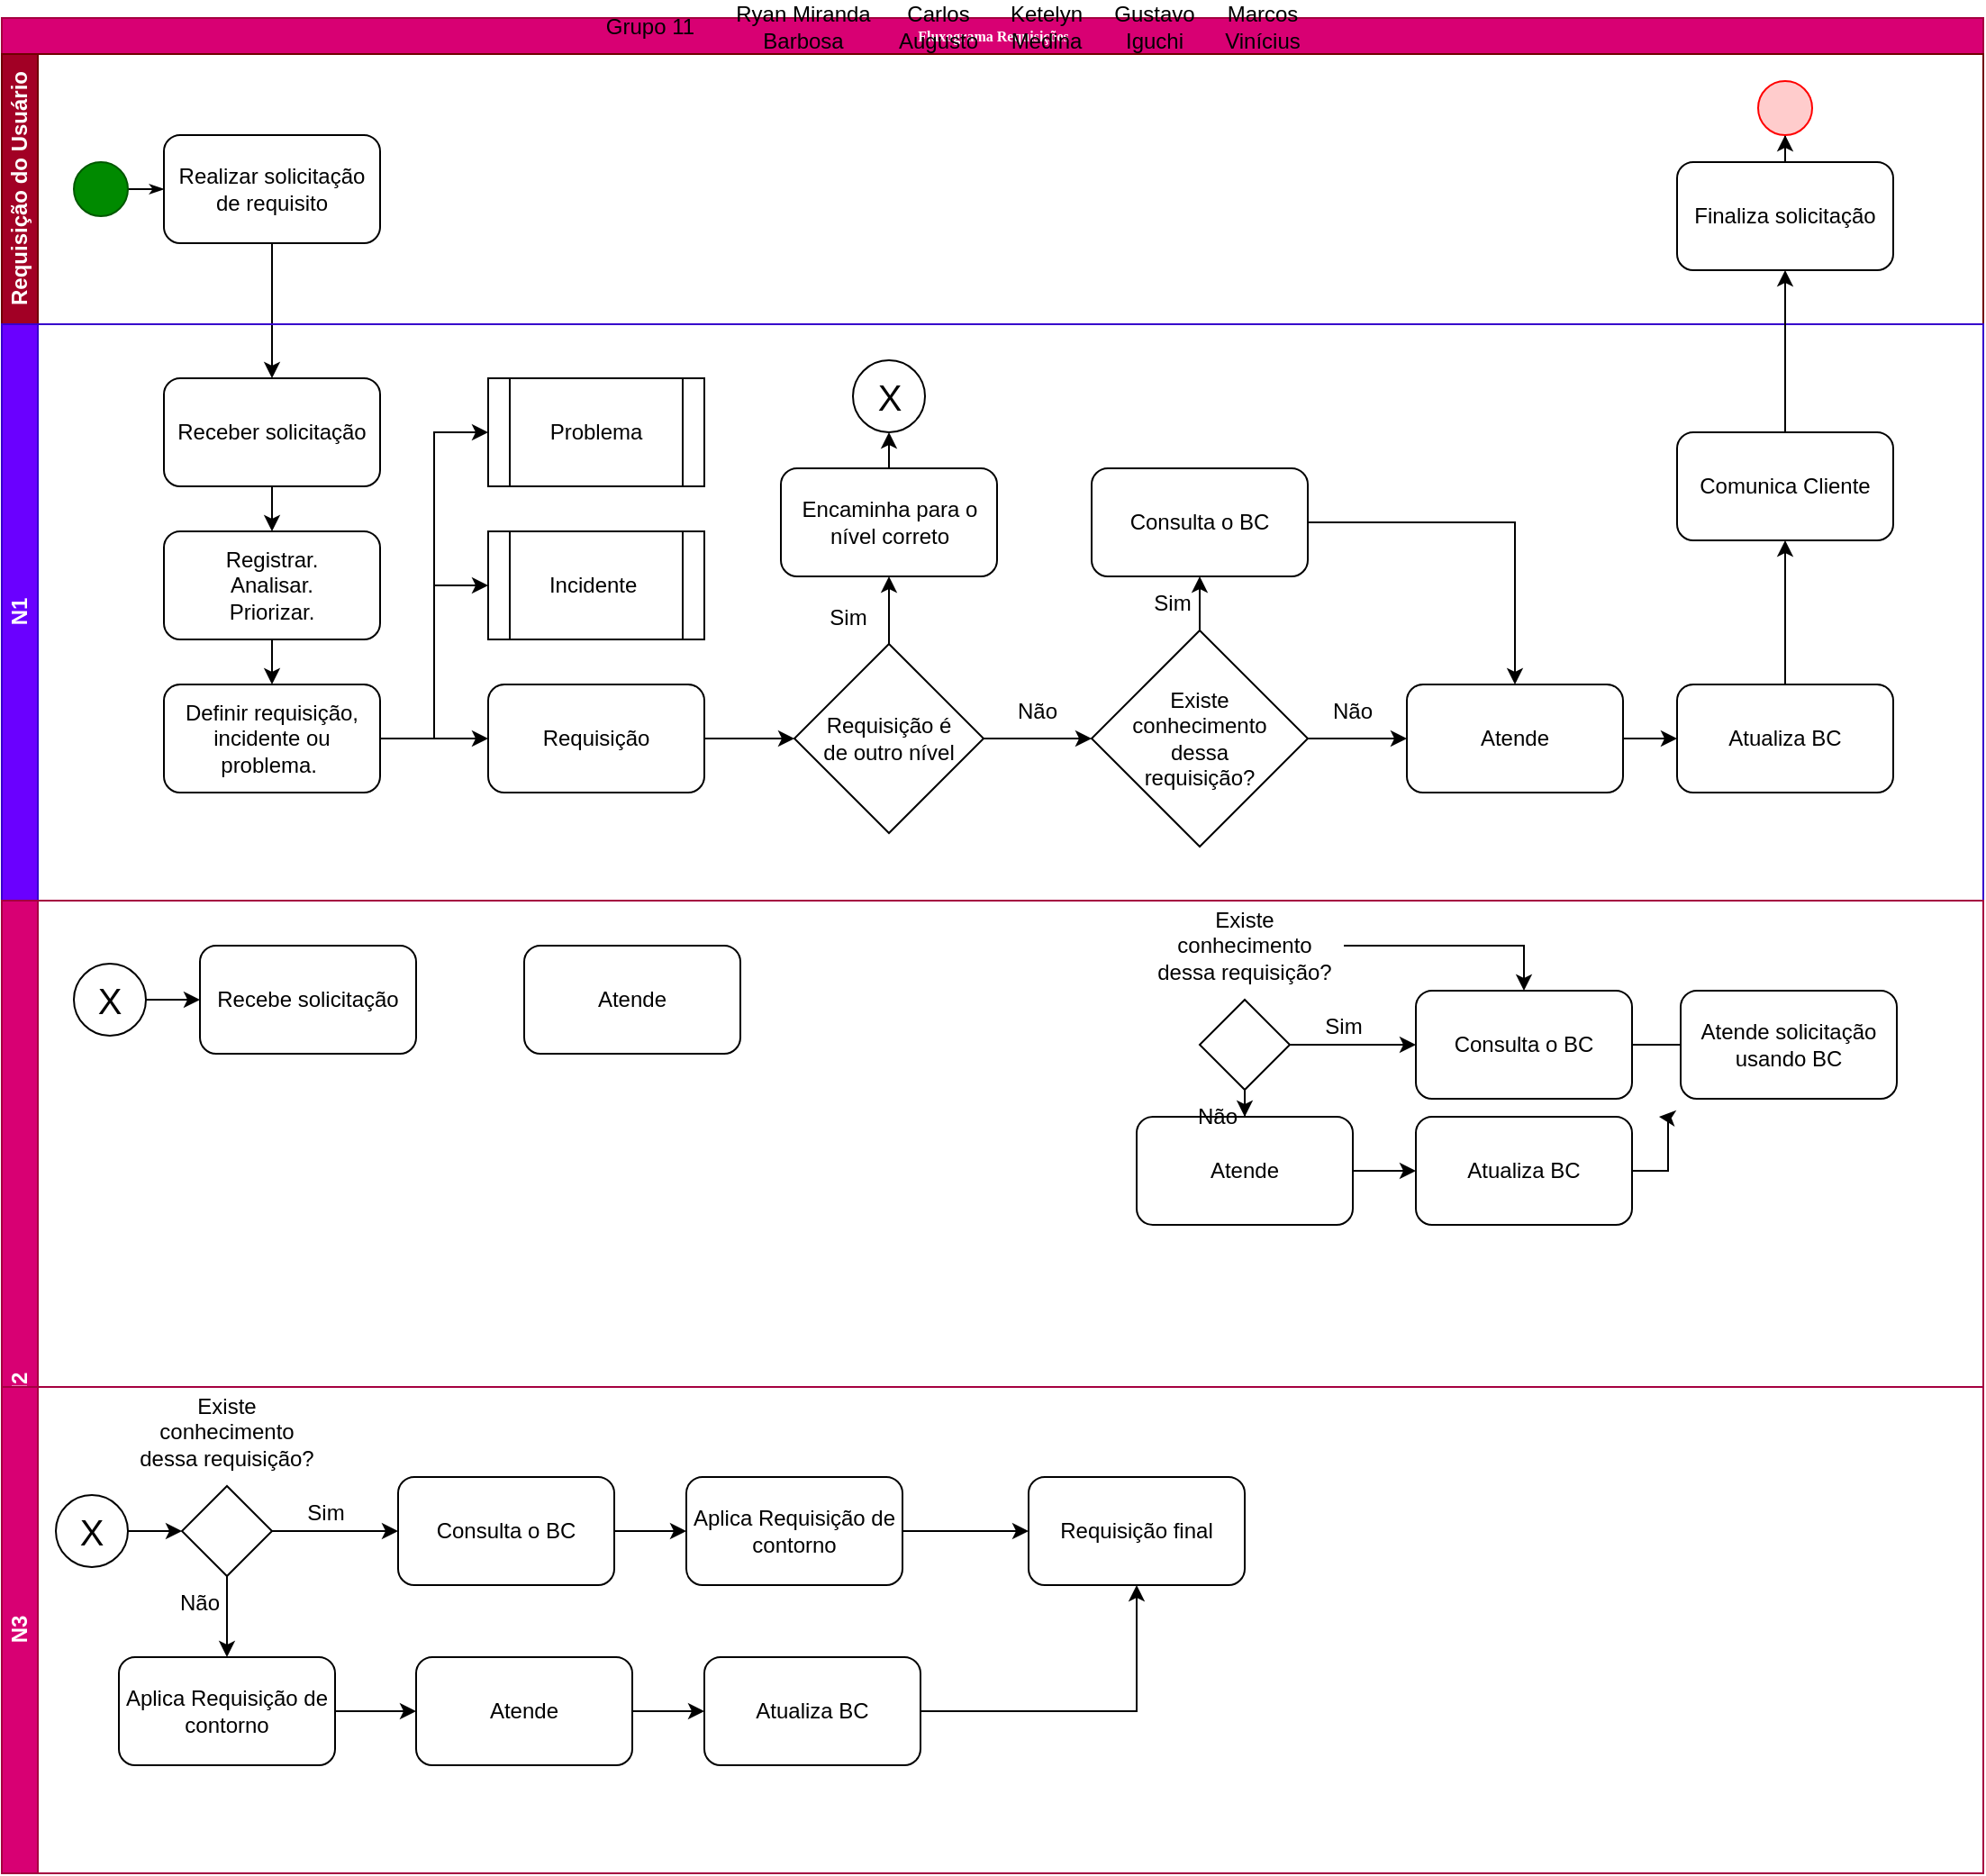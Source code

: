 <mxfile version="22.1.7" type="onedrive">
  <diagram name="Page-1" id="c7488fd3-1785-93aa-aadb-54a6760d102a">
    <mxGraphModel dx="1865" dy="1238" grid="1" gridSize="10" guides="1" tooltips="1" connect="1" arrows="1" fold="1" page="1" pageScale="1" pageWidth="1100" pageHeight="850" background="none" math="0" shadow="0">
      <root>
        <mxCell id="0" />
        <mxCell id="1" parent="0" />
        <mxCell id="2b4e8129b02d487f-1" value="Fluxograma&amp;nbsp;Requisições " style="swimlane;html=1;childLayout=stackLayout;horizontal=1;startSize=20;horizontalStack=0;rounded=0;shadow=0;labelBackgroundColor=none;strokeWidth=1;fontFamily=Verdana;fontSize=8;align=center;fillColor=#d80073;strokeColor=#A50040;fontColor=#ffffff;" parent="1" vertex="1">
          <mxGeometry x="-320" y="-830" width="1100" height="1030" as="geometry">
            <mxRectangle x="180" y="70" width="60" height="20" as="alternateBounds" />
          </mxGeometry>
        </mxCell>
        <mxCell id="2b4e8129b02d487f-2" value="Requisição do Usuário" style="swimlane;html=1;startSize=20;horizontal=0;fillColor=#a20025;fontColor=#ffffff;strokeColor=#6F0000;" parent="2b4e8129b02d487f-1" vertex="1">
          <mxGeometry y="20" width="1100" height="150" as="geometry" />
        </mxCell>
        <mxCell id="2b4e8129b02d487f-18" style="edgeStyle=orthogonalEdgeStyle;rounded=0;html=1;labelBackgroundColor=none;startArrow=none;startFill=0;startSize=5;endArrow=classicThin;endFill=1;endSize=5;jettySize=auto;orthogonalLoop=1;strokeWidth=1;fontFamily=Verdana;fontSize=8" parent="2b4e8129b02d487f-2" source="2b4e8129b02d487f-5" edge="1">
          <mxGeometry relative="1" as="geometry">
            <mxPoint x="90.0" y="75.0" as="targetPoint" />
          </mxGeometry>
        </mxCell>
        <mxCell id="2b4e8129b02d487f-5" value="" style="ellipse;whiteSpace=wrap;html=1;rounded=0;shadow=0;labelBackgroundColor=none;strokeWidth=1;fontFamily=Verdana;fontSize=8;align=center;fillColor=#008a00;strokeColor=#005700;fontColor=#ffffff;" parent="2b4e8129b02d487f-2" vertex="1">
          <mxGeometry x="40" y="60" width="30" height="30" as="geometry" />
        </mxCell>
        <mxCell id="vjjzR6SspAhX7g16NQRn-37" value="Realizar solicitação de requisito" style="rounded=1;whiteSpace=wrap;html=1;" parent="2b4e8129b02d487f-2" vertex="1">
          <mxGeometry x="90" y="45" width="120" height="60" as="geometry" />
        </mxCell>
        <mxCell id="ur2h0-PqVUXsRNQ7MQ-a-67" style="edgeStyle=orthogonalEdgeStyle;rounded=0;orthogonalLoop=1;jettySize=auto;html=1;entryX=0.5;entryY=1;entryDx=0;entryDy=0;" edge="1" parent="2b4e8129b02d487f-2" source="vjjzR6SspAhX7g16NQRn-81" target="vjjzR6SspAhX7g16NQRn-85">
          <mxGeometry relative="1" as="geometry" />
        </mxCell>
        <mxCell id="vjjzR6SspAhX7g16NQRn-81" value="Finaliza solicitação" style="rounded=1;whiteSpace=wrap;html=1;" parent="2b4e8129b02d487f-2" vertex="1">
          <mxGeometry x="930" y="60" width="120" height="60" as="geometry" />
        </mxCell>
        <mxCell id="vjjzR6SspAhX7g16NQRn-85" value="" style="ellipse;whiteSpace=wrap;html=1;rounded=0;shadow=0;labelBackgroundColor=none;strokeWidth=1;fontFamily=Verdana;fontSize=8;align=center;fillColor=#FFCCCC;strokeColor=#ff0000;fontColor=#ffffff;" parent="2b4e8129b02d487f-2" vertex="1">
          <mxGeometry x="975" y="15" width="30" height="30" as="geometry" />
        </mxCell>
        <mxCell id="vjjzR6SspAhX7g16NQRn-59" style="edgeStyle=orthogonalEdgeStyle;rounded=0;orthogonalLoop=1;jettySize=auto;html=1;exitX=0.5;exitY=1;exitDx=0;exitDy=0;entryX=0.5;entryY=0;entryDx=0;entryDy=0;" parent="2b4e8129b02d487f-1" source="vjjzR6SspAhX7g16NQRn-37" target="vjjzR6SspAhX7g16NQRn-58" edge="1">
          <mxGeometry relative="1" as="geometry" />
        </mxCell>
        <mxCell id="2b4e8129b02d487f-3" value="N1" style="swimlane;html=1;startSize=20;horizontal=0;fillColor=#6a00ff;fontColor=#ffffff;strokeColor=#3700CC;" parent="2b4e8129b02d487f-1" vertex="1">
          <mxGeometry y="170" width="1100" height="320" as="geometry" />
        </mxCell>
        <mxCell id="ur2h0-PqVUXsRNQ7MQ-a-5" style="edgeStyle=orthogonalEdgeStyle;rounded=0;orthogonalLoop=1;jettySize=auto;html=1;entryX=0.5;entryY=0;entryDx=0;entryDy=0;" edge="1" parent="2b4e8129b02d487f-3" source="vjjzR6SspAhX7g16NQRn-58" target="ur2h0-PqVUXsRNQ7MQ-a-3">
          <mxGeometry relative="1" as="geometry" />
        </mxCell>
        <mxCell id="vjjzR6SspAhX7g16NQRn-58" value="Receber solicitação" style="rounded=1;whiteSpace=wrap;html=1;" parent="2b4e8129b02d487f-3" vertex="1">
          <mxGeometry x="90" y="30" width="120" height="60" as="geometry" />
        </mxCell>
        <mxCell id="vjjzR6SspAhX7g16NQRn-79" value="Sim" style="text;html=1;strokeColor=none;fillColor=none;align=center;verticalAlign=middle;whiteSpace=wrap;rounded=0;" parent="2b4e8129b02d487f-3" vertex="1">
          <mxGeometry x="440" y="147.5" width="60" height="30" as="geometry" />
        </mxCell>
        <mxCell id="ur2h0-PqVUXsRNQ7MQ-a-23" style="edgeStyle=orthogonalEdgeStyle;rounded=0;orthogonalLoop=1;jettySize=auto;html=1;entryX=0.5;entryY=1;entryDx=0;entryDy=0;" edge="1" parent="2b4e8129b02d487f-3" source="vjjzR6SspAhX7g16NQRn-106" target="vjjzR6SspAhX7g16NQRn-108">
          <mxGeometry relative="1" as="geometry" />
        </mxCell>
        <mxCell id="ur2h0-PqVUXsRNQ7MQ-a-24" style="edgeStyle=orthogonalEdgeStyle;rounded=0;orthogonalLoop=1;jettySize=auto;html=1;entryX=0;entryY=0.5;entryDx=0;entryDy=0;" edge="1" parent="2b4e8129b02d487f-3" source="vjjzR6SspAhX7g16NQRn-106" target="vjjzR6SspAhX7g16NQRn-147">
          <mxGeometry relative="1" as="geometry" />
        </mxCell>
        <mxCell id="vjjzR6SspAhX7g16NQRn-106" value="Requisição é&lt;br&gt;de outro nível" style="rhombus;whiteSpace=wrap;html=1;" parent="2b4e8129b02d487f-3" vertex="1">
          <mxGeometry x="440" y="177.5" width="105" height="105" as="geometry" />
        </mxCell>
        <mxCell id="ur2h0-PqVUXsRNQ7MQ-a-95" style="edgeStyle=orthogonalEdgeStyle;rounded=0;orthogonalLoop=1;jettySize=auto;html=1;exitX=0.5;exitY=0;exitDx=0;exitDy=0;entryX=0.5;entryY=1;entryDx=0;entryDy=0;" edge="1" parent="2b4e8129b02d487f-3" source="vjjzR6SspAhX7g16NQRn-108" target="vjjzR6SspAhX7g16NQRn-203">
          <mxGeometry relative="1" as="geometry" />
        </mxCell>
        <mxCell id="vjjzR6SspAhX7g16NQRn-108" value="Encaminha para o nível correto" style="rounded=1;whiteSpace=wrap;html=1;" parent="2b4e8129b02d487f-3" vertex="1">
          <mxGeometry x="432.5" y="80" width="120" height="60" as="geometry" />
        </mxCell>
        <mxCell id="vjjzR6SspAhX7g16NQRn-128" value="Não" style="text;html=1;strokeColor=none;fillColor=none;align=center;verticalAlign=middle;whiteSpace=wrap;rounded=0;" parent="2b4e8129b02d487f-3" vertex="1">
          <mxGeometry x="545" y="200" width="60" height="30" as="geometry" />
        </mxCell>
        <mxCell id="ur2h0-PqVUXsRNQ7MQ-a-25" style="edgeStyle=orthogonalEdgeStyle;rounded=0;orthogonalLoop=1;jettySize=auto;html=1;entryX=0;entryY=0.5;entryDx=0;entryDy=0;" edge="1" parent="2b4e8129b02d487f-3" source="vjjzR6SspAhX7g16NQRn-147" target="vjjzR6SspAhX7g16NQRn-185">
          <mxGeometry relative="1" as="geometry" />
        </mxCell>
        <mxCell id="ur2h0-PqVUXsRNQ7MQ-a-27" style="edgeStyle=orthogonalEdgeStyle;rounded=0;orthogonalLoop=1;jettySize=auto;html=1;entryX=0.5;entryY=1;entryDx=0;entryDy=0;" edge="1" parent="2b4e8129b02d487f-3" source="vjjzR6SspAhX7g16NQRn-147" target="vjjzR6SspAhX7g16NQRn-189">
          <mxGeometry relative="1" as="geometry" />
        </mxCell>
        <mxCell id="vjjzR6SspAhX7g16NQRn-147" value="Existe&lt;br&gt;conhecimento&lt;br&gt;dessa&lt;br&gt;requisição?" style="rhombus;whiteSpace=wrap;html=1;" parent="2b4e8129b02d487f-3" vertex="1">
          <mxGeometry x="605" y="170" width="120" height="120" as="geometry" />
        </mxCell>
        <mxCell id="ur2h0-PqVUXsRNQ7MQ-a-62" style="edgeStyle=orthogonalEdgeStyle;rounded=0;orthogonalLoop=1;jettySize=auto;html=1;entryX=0;entryY=0.5;entryDx=0;entryDy=0;" edge="1" parent="2b4e8129b02d487f-3" source="vjjzR6SspAhX7g16NQRn-185" target="vjjzR6SspAhX7g16NQRn-187">
          <mxGeometry relative="1" as="geometry" />
        </mxCell>
        <mxCell id="vjjzR6SspAhX7g16NQRn-185" value="Atende" style="rounded=1;whiteSpace=wrap;html=1;" parent="2b4e8129b02d487f-3" vertex="1">
          <mxGeometry x="780" y="200" width="120" height="60" as="geometry" />
        </mxCell>
        <mxCell id="ur2h0-PqVUXsRNQ7MQ-a-64" value="" style="edgeStyle=orthogonalEdgeStyle;rounded=0;orthogonalLoop=1;jettySize=auto;html=1;" edge="1" parent="2b4e8129b02d487f-3" source="vjjzR6SspAhX7g16NQRn-187" target="ur2h0-PqVUXsRNQ7MQ-a-63">
          <mxGeometry relative="1" as="geometry" />
        </mxCell>
        <mxCell id="vjjzR6SspAhX7g16NQRn-187" value="Atualiza BC" style="rounded=1;whiteSpace=wrap;html=1;" parent="2b4e8129b02d487f-3" vertex="1">
          <mxGeometry x="930" y="200" width="120" height="60" as="geometry" />
        </mxCell>
        <mxCell id="ur2h0-PqVUXsRNQ7MQ-a-58" style="edgeStyle=orthogonalEdgeStyle;rounded=0;orthogonalLoop=1;jettySize=auto;html=1;entryX=0.5;entryY=0;entryDx=0;entryDy=0;" edge="1" parent="2b4e8129b02d487f-3" source="vjjzR6SspAhX7g16NQRn-189" target="vjjzR6SspAhX7g16NQRn-185">
          <mxGeometry relative="1" as="geometry" />
        </mxCell>
        <mxCell id="vjjzR6SspAhX7g16NQRn-189" value="Consulta o BC" style="rounded=1;whiteSpace=wrap;html=1;" parent="2b4e8129b02d487f-3" vertex="1">
          <mxGeometry x="605" y="80" width="120" height="60" as="geometry" />
        </mxCell>
        <mxCell id="ur2h0-PqVUXsRNQ7MQ-a-12" style="edgeStyle=orthogonalEdgeStyle;rounded=0;orthogonalLoop=1;jettySize=auto;html=1;entryX=0.5;entryY=0;entryDx=0;entryDy=0;" edge="1" parent="2b4e8129b02d487f-3" source="ur2h0-PqVUXsRNQ7MQ-a-3" target="ur2h0-PqVUXsRNQ7MQ-a-7">
          <mxGeometry relative="1" as="geometry" />
        </mxCell>
        <mxCell id="ur2h0-PqVUXsRNQ7MQ-a-3" value="Registrar.&lt;br&gt;Analisar.&lt;br&gt;Priorizar." style="rounded=1;whiteSpace=wrap;html=1;" vertex="1" parent="2b4e8129b02d487f-3">
          <mxGeometry x="90" y="115" width="120" height="60" as="geometry" />
        </mxCell>
        <mxCell id="ur2h0-PqVUXsRNQ7MQ-a-17" value="" style="edgeStyle=orthogonalEdgeStyle;rounded=0;orthogonalLoop=1;jettySize=auto;html=1;" edge="1" parent="2b4e8129b02d487f-3" source="ur2h0-PqVUXsRNQ7MQ-a-7" target="ur2h0-PqVUXsRNQ7MQ-a-16">
          <mxGeometry relative="1" as="geometry" />
        </mxCell>
        <mxCell id="ur2h0-PqVUXsRNQ7MQ-a-18" style="edgeStyle=orthogonalEdgeStyle;rounded=0;orthogonalLoop=1;jettySize=auto;html=1;exitX=1;exitY=0.5;exitDx=0;exitDy=0;entryX=0;entryY=0.5;entryDx=0;entryDy=0;" edge="1" parent="2b4e8129b02d487f-3" source="ur2h0-PqVUXsRNQ7MQ-a-7" target="ur2h0-PqVUXsRNQ7MQ-a-14">
          <mxGeometry relative="1" as="geometry" />
        </mxCell>
        <mxCell id="ur2h0-PqVUXsRNQ7MQ-a-20" style="edgeStyle=orthogonalEdgeStyle;rounded=0;orthogonalLoop=1;jettySize=auto;html=1;entryX=0;entryY=0.5;entryDx=0;entryDy=0;" edge="1" parent="2b4e8129b02d487f-3" source="ur2h0-PqVUXsRNQ7MQ-a-7" target="ur2h0-PqVUXsRNQ7MQ-a-13">
          <mxGeometry relative="1" as="geometry" />
        </mxCell>
        <mxCell id="ur2h0-PqVUXsRNQ7MQ-a-7" value="Definir requisição, incidente ou problema.&amp;nbsp;" style="rounded=1;whiteSpace=wrap;html=1;" vertex="1" parent="2b4e8129b02d487f-3">
          <mxGeometry x="90" y="200" width="120" height="60" as="geometry" />
        </mxCell>
        <mxCell id="ur2h0-PqVUXsRNQ7MQ-a-13" value="Problema" style="shape=process;whiteSpace=wrap;html=1;backgroundOutline=1;" vertex="1" parent="2b4e8129b02d487f-3">
          <mxGeometry x="270" y="30" width="120" height="60" as="geometry" />
        </mxCell>
        <mxCell id="ur2h0-PqVUXsRNQ7MQ-a-14" value="Incidente&amp;nbsp;" style="shape=process;whiteSpace=wrap;html=1;backgroundOutline=1;" vertex="1" parent="2b4e8129b02d487f-3">
          <mxGeometry x="270" y="115" width="120" height="60" as="geometry" />
        </mxCell>
        <mxCell id="ur2h0-PqVUXsRNQ7MQ-a-21" style="edgeStyle=orthogonalEdgeStyle;rounded=0;orthogonalLoop=1;jettySize=auto;html=1;entryX=0;entryY=0.5;entryDx=0;entryDy=0;" edge="1" parent="2b4e8129b02d487f-3" source="ur2h0-PqVUXsRNQ7MQ-a-16" target="vjjzR6SspAhX7g16NQRn-106">
          <mxGeometry relative="1" as="geometry" />
        </mxCell>
        <mxCell id="ur2h0-PqVUXsRNQ7MQ-a-16" value="Requisição" style="whiteSpace=wrap;html=1;rounded=1;" vertex="1" parent="2b4e8129b02d487f-3">
          <mxGeometry x="270" y="200" width="120" height="60" as="geometry" />
        </mxCell>
        <mxCell id="ur2h0-PqVUXsRNQ7MQ-a-26" value="Sim" style="text;html=1;strokeColor=none;fillColor=none;align=center;verticalAlign=middle;whiteSpace=wrap;rounded=0;" vertex="1" parent="2b4e8129b02d487f-3">
          <mxGeometry x="620" y="140" width="60" height="30" as="geometry" />
        </mxCell>
        <mxCell id="ur2h0-PqVUXsRNQ7MQ-a-55" value="Não" style="text;html=1;strokeColor=none;fillColor=none;align=center;verticalAlign=middle;whiteSpace=wrap;rounded=0;" vertex="1" parent="2b4e8129b02d487f-3">
          <mxGeometry x="720" y="200" width="60" height="30" as="geometry" />
        </mxCell>
        <mxCell id="ur2h0-PqVUXsRNQ7MQ-a-63" value="Comunica Cliente" style="whiteSpace=wrap;html=1;rounded=1;" vertex="1" parent="2b4e8129b02d487f-3">
          <mxGeometry x="930" y="60" width="120" height="60" as="geometry" />
        </mxCell>
        <mxCell id="vjjzR6SspAhX7g16NQRn-203" value="&lt;font style=&quot;font-size: 20px;&quot;&gt;X&lt;/font&gt;" style="ellipse;whiteSpace=wrap;html=1;aspect=fixed;" parent="2b4e8129b02d487f-3" vertex="1">
          <mxGeometry x="472.5" y="20" width="40" height="40" as="geometry" />
        </mxCell>
        <mxCell id="2b4e8129b02d487f-4" value="N2" style="swimlane;html=1;startSize=20;horizontal=0;fillColor=#d80073;fontColor=#ffffff;strokeColor=#A50040;" parent="2b4e8129b02d487f-1" vertex="1">
          <mxGeometry y="490" width="1100" height="540" as="geometry" />
        </mxCell>
        <mxCell id="vjjzR6SspAhX7g16NQRn-225" style="edgeStyle=orthogonalEdgeStyle;rounded=0;orthogonalLoop=1;jettySize=auto;html=1;entryX=0;entryY=0.5;entryDx=0;entryDy=0;" parent="2b4e8129b02d487f-4" source="vjjzR6SspAhX7g16NQRn-213" target="vjjzR6SspAhX7g16NQRn-217" edge="1">
          <mxGeometry relative="1" as="geometry" />
        </mxCell>
        <mxCell id="vjjzR6SspAhX7g16NQRn-226" style="edgeStyle=orthogonalEdgeStyle;rounded=0;orthogonalLoop=1;jettySize=auto;html=1;entryX=0.5;entryY=0;entryDx=0;entryDy=0;" parent="2b4e8129b02d487f-4" source="vjjzR6SspAhX7g16NQRn-213" target="vjjzR6SspAhX7g16NQRn-216" edge="1">
          <mxGeometry relative="1" as="geometry" />
        </mxCell>
        <mxCell id="vjjzR6SspAhX7g16NQRn-213" value="" style="rhombus;whiteSpace=wrap;html=1;" parent="2b4e8129b02d487f-4" vertex="1">
          <mxGeometry x="665" y="55" width="50" height="50" as="geometry" />
        </mxCell>
        <mxCell id="ur2h0-PqVUXsRNQ7MQ-a-68" value="" style="edgeStyle=orthogonalEdgeStyle;rounded=0;orthogonalLoop=1;jettySize=auto;html=1;" edge="1" parent="2b4e8129b02d487f-4" source="vjjzR6SspAhX7g16NQRn-215" target="vjjzR6SspAhX7g16NQRn-217">
          <mxGeometry relative="1" as="geometry" />
        </mxCell>
        <mxCell id="vjjzR6SspAhX7g16NQRn-215" value="Existe conhecimento dessa requisição?&lt;br&gt;" style="text;html=1;strokeColor=none;fillColor=none;align=center;verticalAlign=middle;whiteSpace=wrap;rounded=0;" parent="2b4e8129b02d487f-4" vertex="1">
          <mxGeometry x="635" y="10" width="110" height="30" as="geometry" />
        </mxCell>
        <mxCell id="vjjzR6SspAhX7g16NQRn-223" style="edgeStyle=orthogonalEdgeStyle;rounded=0;orthogonalLoop=1;jettySize=auto;html=1;entryX=0;entryY=0.5;entryDx=0;entryDy=0;" parent="2b4e8129b02d487f-4" source="vjjzR6SspAhX7g16NQRn-216" target="vjjzR6SspAhX7g16NQRn-220" edge="1">
          <mxGeometry relative="1" as="geometry" />
        </mxCell>
        <mxCell id="vjjzR6SspAhX7g16NQRn-216" value="Atende" style="rounded=1;whiteSpace=wrap;html=1;" parent="2b4e8129b02d487f-4" vertex="1">
          <mxGeometry x="630" y="120" width="120" height="60" as="geometry" />
        </mxCell>
        <mxCell id="vjjzR6SspAhX7g16NQRn-224" style="edgeStyle=orthogonalEdgeStyle;rounded=0;orthogonalLoop=1;jettySize=auto;html=1;entryX=0;entryY=0.5;entryDx=0;entryDy=0;" parent="2b4e8129b02d487f-4" source="vjjzR6SspAhX7g16NQRn-217" edge="1">
          <mxGeometry relative="1" as="geometry">
            <mxPoint x="945" y="80" as="targetPoint" />
          </mxGeometry>
        </mxCell>
        <mxCell id="vjjzR6SspAhX7g16NQRn-217" value="Consulta o BC" style="rounded=1;whiteSpace=wrap;html=1;" parent="2b4e8129b02d487f-4" vertex="1">
          <mxGeometry x="785" y="50" width="120" height="60" as="geometry" />
        </mxCell>
        <mxCell id="vjjzR6SspAhX7g16NQRn-218" value="Atende solicitação usando BC" style="rounded=1;whiteSpace=wrap;html=1;" parent="2b4e8129b02d487f-4" vertex="1">
          <mxGeometry x="932" y="50" width="120" height="60" as="geometry" />
        </mxCell>
        <mxCell id="ur2h0-PqVUXsRNQ7MQ-a-90" style="edgeStyle=orthogonalEdgeStyle;rounded=0;orthogonalLoop=1;jettySize=auto;html=1;" edge="1" parent="2b4e8129b02d487f-4" source="vjjzR6SspAhX7g16NQRn-220">
          <mxGeometry relative="1" as="geometry">
            <mxPoint x="920" y="120" as="targetPoint" />
          </mxGeometry>
        </mxCell>
        <mxCell id="vjjzR6SspAhX7g16NQRn-220" value="Atualiza BC" style="rounded=1;whiteSpace=wrap;html=1;" parent="2b4e8129b02d487f-4" vertex="1">
          <mxGeometry x="785" y="120" width="120" height="60" as="geometry" />
        </mxCell>
        <mxCell id="vjjzR6SspAhX7g16NQRn-227" value="Sim" style="text;html=1;strokeColor=none;fillColor=none;align=center;verticalAlign=middle;whiteSpace=wrap;rounded=0;" parent="2b4e8129b02d487f-4" vertex="1">
          <mxGeometry x="715" y="55" width="60" height="30" as="geometry" />
        </mxCell>
        <mxCell id="vjjzR6SspAhX7g16NQRn-228" value="Não" style="text;html=1;strokeColor=none;fillColor=none;align=center;verticalAlign=middle;whiteSpace=wrap;rounded=0;" parent="2b4e8129b02d487f-4" vertex="1">
          <mxGeometry x="645" y="105" width="60" height="30" as="geometry" />
        </mxCell>
        <mxCell id="WL2loHngfLVMSbmiMG4r-16" value="Recebe solicitação" style="rounded=1;whiteSpace=wrap;html=1;" parent="2b4e8129b02d487f-4" vertex="1">
          <mxGeometry x="110" y="25" width="120" height="60" as="geometry" />
        </mxCell>
        <mxCell id="WL2loHngfLVMSbmiMG4r-1" value="N3" style="swimlane;html=1;startSize=20;horizontal=0;fillColor=#d80073;fontColor=#ffffff;strokeColor=#A50040;" parent="2b4e8129b02d487f-4" vertex="1">
          <mxGeometry y="270" width="1100" height="270" as="geometry" />
        </mxCell>
        <mxCell id="WL2loHngfLVMSbmiMG4r-2" style="edgeStyle=orthogonalEdgeStyle;rounded=0;orthogonalLoop=1;jettySize=auto;html=1;entryX=0;entryY=0.5;entryDx=0;entryDy=0;" parent="WL2loHngfLVMSbmiMG4r-1" source="WL2loHngfLVMSbmiMG4r-3" target="WL2loHngfLVMSbmiMG4r-6" edge="1">
          <mxGeometry relative="1" as="geometry" />
        </mxCell>
        <mxCell id="WL2loHngfLVMSbmiMG4r-3" value="&lt;font style=&quot;font-size: 20px;&quot;&gt;X&lt;/font&gt;" style="ellipse;whiteSpace=wrap;html=1;aspect=fixed;" parent="WL2loHngfLVMSbmiMG4r-1" vertex="1">
          <mxGeometry x="30" y="60" width="40" height="40" as="geometry" />
        </mxCell>
        <mxCell id="WL2loHngfLVMSbmiMG4r-4" style="edgeStyle=orthogonalEdgeStyle;rounded=0;orthogonalLoop=1;jettySize=auto;html=1;entryX=0;entryY=0.5;entryDx=0;entryDy=0;" parent="WL2loHngfLVMSbmiMG4r-1" source="WL2loHngfLVMSbmiMG4r-6" target="WL2loHngfLVMSbmiMG4r-11" edge="1">
          <mxGeometry relative="1" as="geometry" />
        </mxCell>
        <mxCell id="WL2loHngfLVMSbmiMG4r-34" style="edgeStyle=orthogonalEdgeStyle;rounded=0;orthogonalLoop=1;jettySize=auto;html=1;exitX=0.5;exitY=1;exitDx=0;exitDy=0;entryX=0.5;entryY=0;entryDx=0;entryDy=0;" parent="WL2loHngfLVMSbmiMG4r-1" source="WL2loHngfLVMSbmiMG4r-6" target="WL2loHngfLVMSbmiMG4r-33" edge="1">
          <mxGeometry relative="1" as="geometry" />
        </mxCell>
        <mxCell id="WL2loHngfLVMSbmiMG4r-6" value="" style="rhombus;whiteSpace=wrap;html=1;" parent="WL2loHngfLVMSbmiMG4r-1" vertex="1">
          <mxGeometry x="100" y="55" width="50" height="50" as="geometry" />
        </mxCell>
        <mxCell id="WL2loHngfLVMSbmiMG4r-7" value="Existe conhecimento dessa requisição?&lt;br&gt;" style="text;html=1;strokeColor=none;fillColor=none;align=center;verticalAlign=middle;whiteSpace=wrap;rounded=0;" parent="WL2loHngfLVMSbmiMG4r-1" vertex="1">
          <mxGeometry x="70" y="10" width="110" height="30" as="geometry" />
        </mxCell>
        <mxCell id="WL2loHngfLVMSbmiMG4r-36" style="edgeStyle=orthogonalEdgeStyle;rounded=0;orthogonalLoop=1;jettySize=auto;html=1;entryX=0;entryY=0.5;entryDx=0;entryDy=0;" parent="WL2loHngfLVMSbmiMG4r-1" source="WL2loHngfLVMSbmiMG4r-9" target="WL2loHngfLVMSbmiMG4r-13" edge="1">
          <mxGeometry relative="1" as="geometry" />
        </mxCell>
        <mxCell id="WL2loHngfLVMSbmiMG4r-9" value="Atende" style="rounded=1;whiteSpace=wrap;html=1;" parent="WL2loHngfLVMSbmiMG4r-1" vertex="1">
          <mxGeometry x="230" y="150" width="120" height="60" as="geometry" />
        </mxCell>
        <mxCell id="WL2loHngfLVMSbmiMG4r-10" style="edgeStyle=orthogonalEdgeStyle;rounded=0;orthogonalLoop=1;jettySize=auto;html=1;entryX=0;entryY=0.5;entryDx=0;entryDy=0;" parent="WL2loHngfLVMSbmiMG4r-1" source="WL2loHngfLVMSbmiMG4r-11" target="WL2loHngfLVMSbmiMG4r-12" edge="1">
          <mxGeometry relative="1" as="geometry" />
        </mxCell>
        <mxCell id="WL2loHngfLVMSbmiMG4r-11" value="Consulta o BC" style="rounded=1;whiteSpace=wrap;html=1;" parent="WL2loHngfLVMSbmiMG4r-1" vertex="1">
          <mxGeometry x="220" y="50" width="120" height="60" as="geometry" />
        </mxCell>
        <mxCell id="WL2loHngfLVMSbmiMG4r-12" value="Aplica Requisição de contorno" style="rounded=1;whiteSpace=wrap;html=1;" parent="WL2loHngfLVMSbmiMG4r-1" vertex="1">
          <mxGeometry x="380" y="50" width="120" height="60" as="geometry" />
        </mxCell>
        <mxCell id="WL2loHngfLVMSbmiMG4r-39" style="edgeStyle=orthogonalEdgeStyle;rounded=0;orthogonalLoop=1;jettySize=auto;html=1;entryX=0.5;entryY=1;entryDx=0;entryDy=0;" parent="WL2loHngfLVMSbmiMG4r-1" source="WL2loHngfLVMSbmiMG4r-13" target="WL2loHngfLVMSbmiMG4r-38" edge="1">
          <mxGeometry relative="1" as="geometry" />
        </mxCell>
        <mxCell id="WL2loHngfLVMSbmiMG4r-13" value="Atualiza BC" style="rounded=1;whiteSpace=wrap;html=1;" parent="WL2loHngfLVMSbmiMG4r-1" vertex="1">
          <mxGeometry x="390" y="150" width="120" height="60" as="geometry" />
        </mxCell>
        <mxCell id="WL2loHngfLVMSbmiMG4r-14" value="Sim" style="text;html=1;strokeColor=none;fillColor=none;align=center;verticalAlign=middle;whiteSpace=wrap;rounded=0;" parent="WL2loHngfLVMSbmiMG4r-1" vertex="1">
          <mxGeometry x="150" y="55" width="60" height="30" as="geometry" />
        </mxCell>
        <mxCell id="WL2loHngfLVMSbmiMG4r-15" value="Não" style="text;html=1;strokeColor=none;fillColor=none;align=center;verticalAlign=middle;whiteSpace=wrap;rounded=0;" parent="WL2loHngfLVMSbmiMG4r-1" vertex="1">
          <mxGeometry x="80" y="105" width="60" height="30" as="geometry" />
        </mxCell>
        <mxCell id="WL2loHngfLVMSbmiMG4r-35" style="edgeStyle=orthogonalEdgeStyle;rounded=0;orthogonalLoop=1;jettySize=auto;html=1;entryX=0;entryY=0.5;entryDx=0;entryDy=0;" parent="WL2loHngfLVMSbmiMG4r-1" source="WL2loHngfLVMSbmiMG4r-33" target="WL2loHngfLVMSbmiMG4r-9" edge="1">
          <mxGeometry relative="1" as="geometry" />
        </mxCell>
        <mxCell id="WL2loHngfLVMSbmiMG4r-33" value="Aplica Requisição de contorno" style="rounded=1;whiteSpace=wrap;html=1;" parent="WL2loHngfLVMSbmiMG4r-1" vertex="1">
          <mxGeometry x="65" y="150" width="120" height="60" as="geometry" />
        </mxCell>
        <mxCell id="WL2loHngfLVMSbmiMG4r-38" value="Requisição final" style="rounded=1;whiteSpace=wrap;html=1;" parent="WL2loHngfLVMSbmiMG4r-1" vertex="1">
          <mxGeometry x="570" y="50" width="120" height="60" as="geometry" />
        </mxCell>
        <mxCell id="WL2loHngfLVMSbmiMG4r-37" style="edgeStyle=orthogonalEdgeStyle;rounded=0;orthogonalLoop=1;jettySize=auto;html=1;" parent="WL2loHngfLVMSbmiMG4r-1" source="WL2loHngfLVMSbmiMG4r-12" target="WL2loHngfLVMSbmiMG4r-38" edge="1">
          <mxGeometry relative="1" as="geometry">
            <mxPoint x="620" y="80" as="targetPoint" />
          </mxGeometry>
        </mxCell>
        <mxCell id="ur2h0-PqVUXsRNQ7MQ-a-1" value="Atende" style="rounded=1;whiteSpace=wrap;html=1;" vertex="1" parent="2b4e8129b02d487f-4">
          <mxGeometry x="290" y="25" width="120" height="60" as="geometry" />
        </mxCell>
        <mxCell id="ur2h0-PqVUXsRNQ7MQ-a-96" style="edgeStyle=orthogonalEdgeStyle;rounded=0;orthogonalLoop=1;jettySize=auto;html=1;entryX=0;entryY=0.5;entryDx=0;entryDy=0;" edge="1" parent="2b4e8129b02d487f-4" source="ur2h0-PqVUXsRNQ7MQ-a-93" target="WL2loHngfLVMSbmiMG4r-16">
          <mxGeometry relative="1" as="geometry" />
        </mxCell>
        <mxCell id="ur2h0-PqVUXsRNQ7MQ-a-93" value="&lt;font style=&quot;font-size: 20px;&quot;&gt;X&lt;/font&gt;" style="ellipse;whiteSpace=wrap;html=1;aspect=fixed;" vertex="1" parent="2b4e8129b02d487f-4">
          <mxGeometry x="40" y="35" width="40" height="40" as="geometry" />
        </mxCell>
        <mxCell id="ur2h0-PqVUXsRNQ7MQ-a-65" style="edgeStyle=orthogonalEdgeStyle;rounded=0;orthogonalLoop=1;jettySize=auto;html=1;entryX=0.5;entryY=1;entryDx=0;entryDy=0;" edge="1" parent="2b4e8129b02d487f-1" source="ur2h0-PqVUXsRNQ7MQ-a-63" target="vjjzR6SspAhX7g16NQRn-81">
          <mxGeometry relative="1" as="geometry" />
        </mxCell>
        <mxCell id="WL2loHngfLVMSbmiMG4r-41" value="Grupo 11" style="text;html=1;strokeColor=none;fillColor=none;align=center;verticalAlign=middle;whiteSpace=wrap;rounded=0;" parent="1" vertex="1">
          <mxGeometry x="10" y="-840" width="60" height="30" as="geometry" />
        </mxCell>
        <mxCell id="WL2loHngfLVMSbmiMG4r-43" value="Ryan Miranda Barbosa" style="text;html=1;strokeColor=none;fillColor=none;align=center;verticalAlign=middle;whiteSpace=wrap;rounded=0;" parent="1" vertex="1">
          <mxGeometry x="80" y="-840" width="90" height="30" as="geometry" />
        </mxCell>
        <mxCell id="WL2loHngfLVMSbmiMG4r-44" value="Ketelyn Medina" style="text;html=1;strokeColor=none;fillColor=none;align=center;verticalAlign=middle;whiteSpace=wrap;rounded=0;" parent="1" vertex="1">
          <mxGeometry x="230" y="-840" width="60" height="30" as="geometry" />
        </mxCell>
        <mxCell id="WL2loHngfLVMSbmiMG4r-45" value="Marcos Vinícius" style="text;html=1;strokeColor=none;fillColor=none;align=center;verticalAlign=middle;whiteSpace=wrap;rounded=0;" parent="1" vertex="1">
          <mxGeometry x="350" y="-840" width="60" height="30" as="geometry" />
        </mxCell>
        <mxCell id="WL2loHngfLVMSbmiMG4r-46" value="Gustavo Iguchi" style="text;html=1;strokeColor=none;fillColor=none;align=center;verticalAlign=middle;whiteSpace=wrap;rounded=0;" parent="1" vertex="1">
          <mxGeometry x="290" y="-840" width="60" height="30" as="geometry" />
        </mxCell>
        <mxCell id="WL2loHngfLVMSbmiMG4r-47" value="Carlos Augusto" style="text;html=1;strokeColor=none;fillColor=none;align=center;verticalAlign=middle;whiteSpace=wrap;rounded=0;" parent="1" vertex="1">
          <mxGeometry x="170" y="-840" width="60" height="30" as="geometry" />
        </mxCell>
      </root>
    </mxGraphModel>
  </diagram>
</mxfile>
